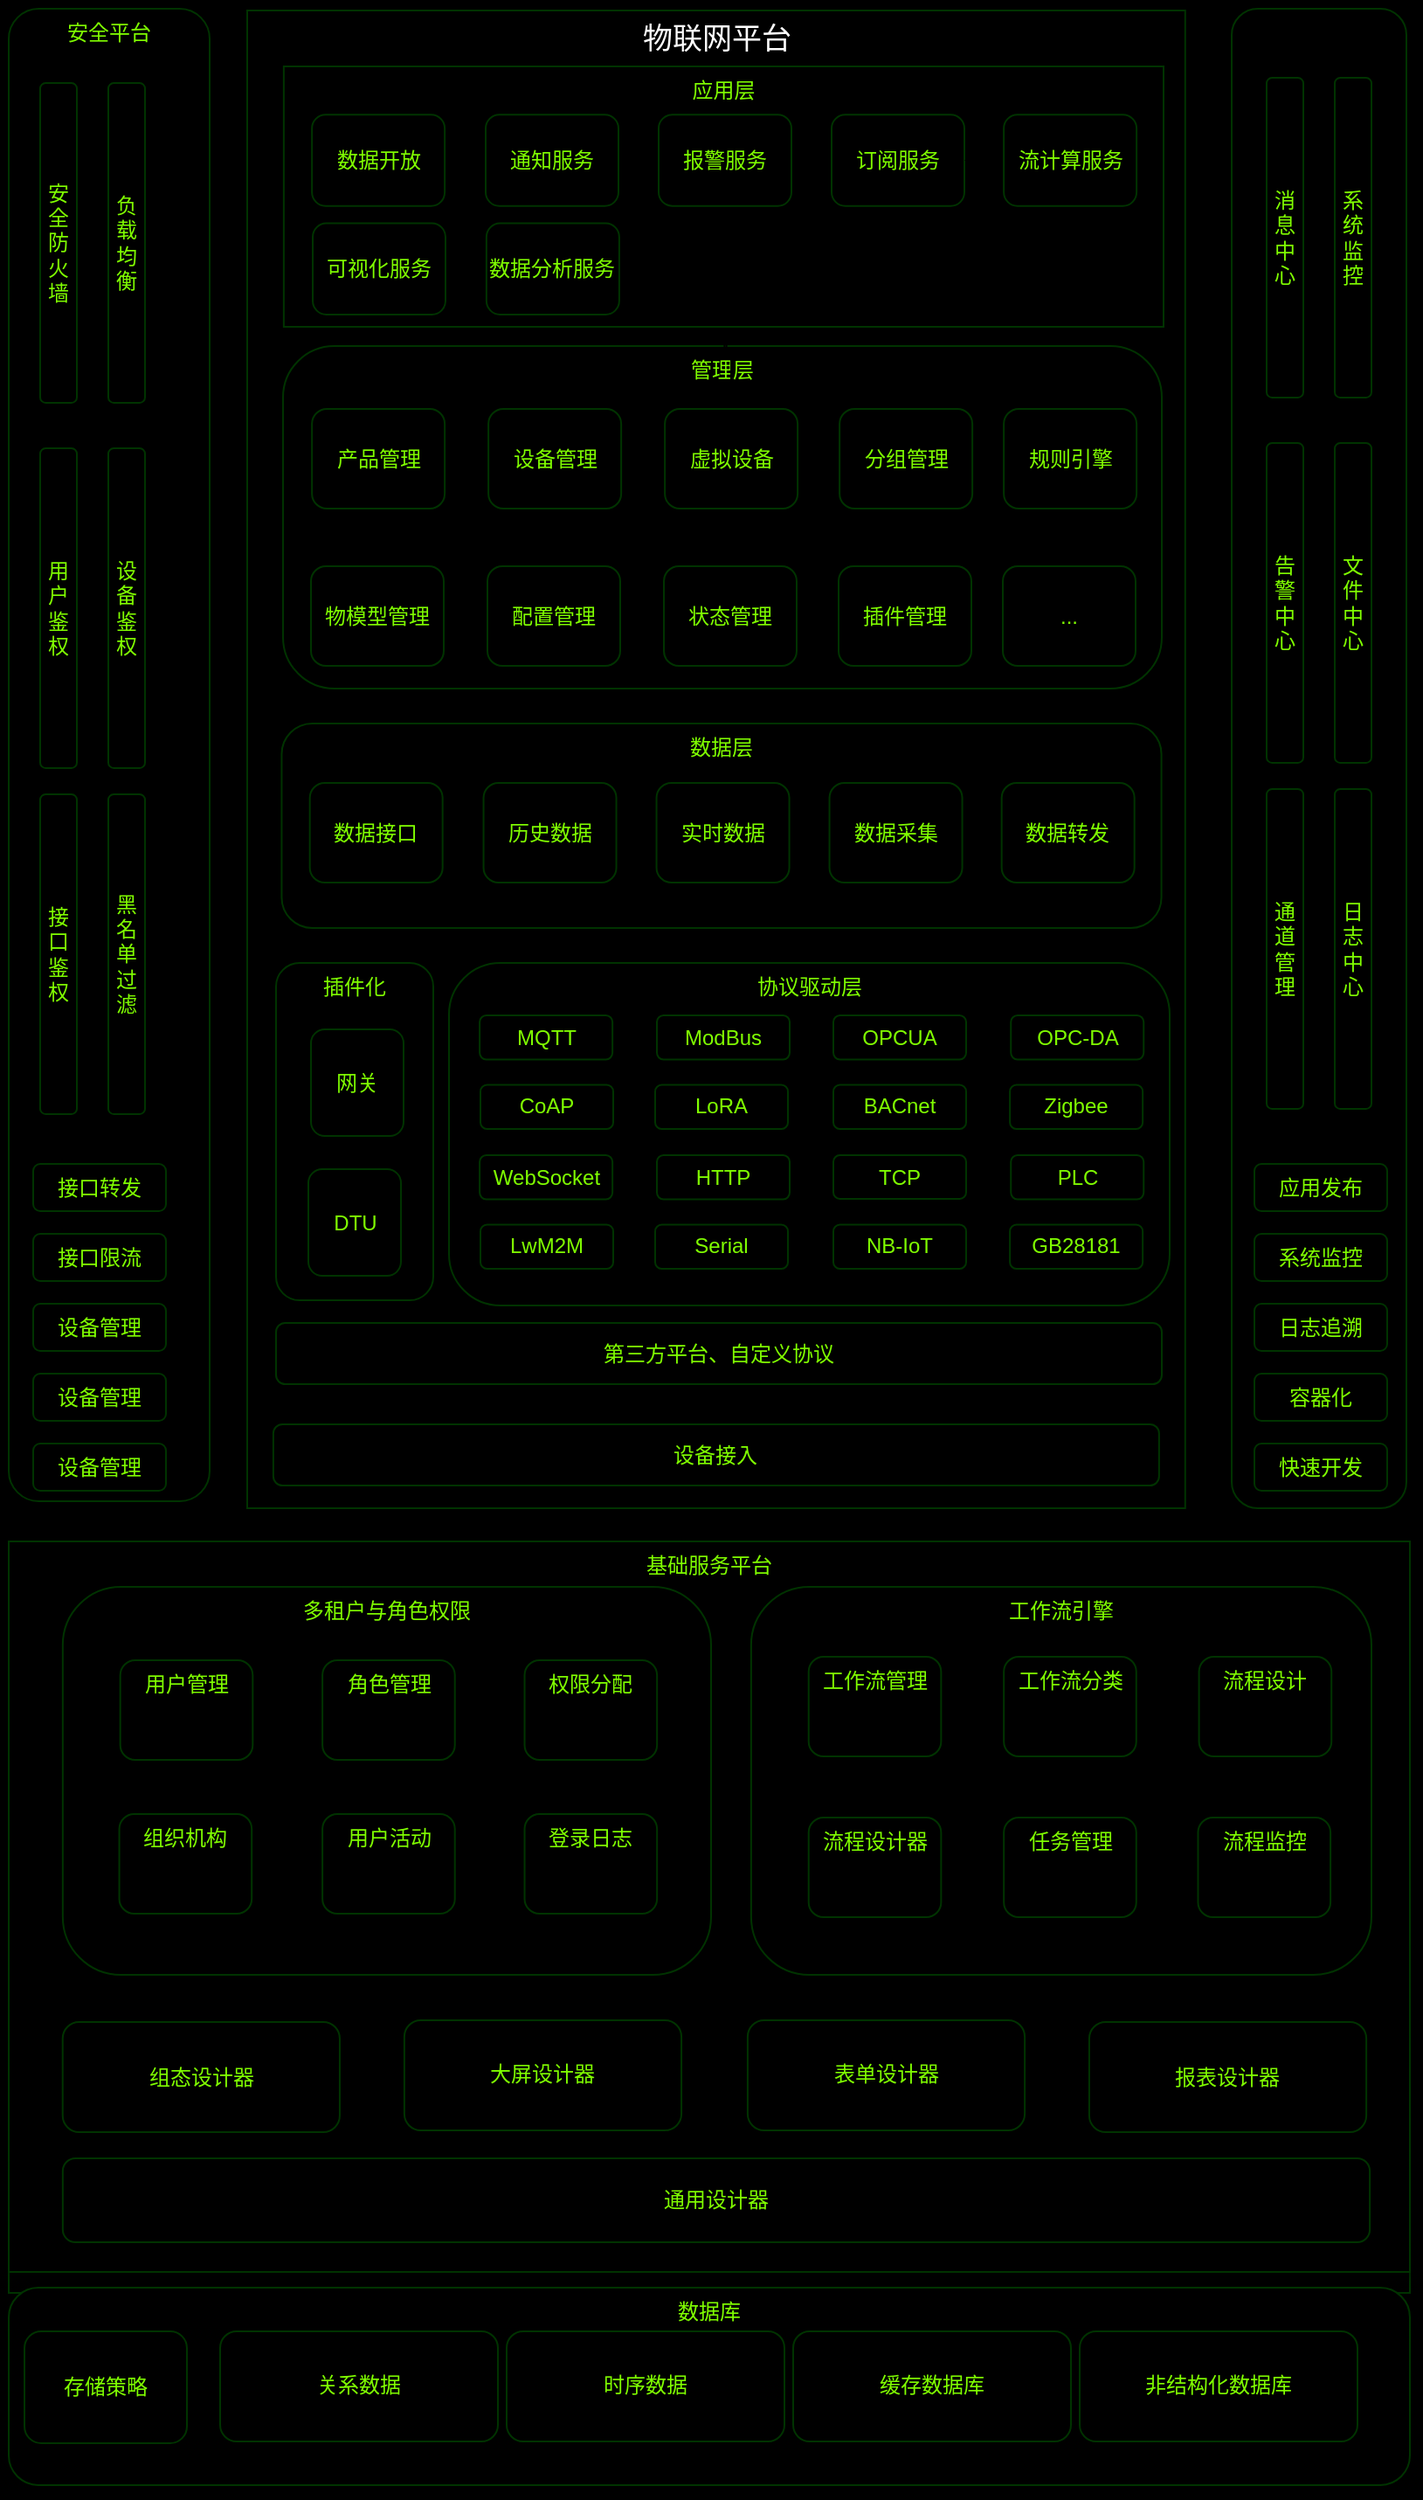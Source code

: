 <mxfile version="24.8.6">
  <diagram name="第 1 页" id="0zziN4BGS7wihgSaBpgH">
    <mxGraphModel dx="1436" dy="788" grid="0" gridSize="10" guides="1" tooltips="1" connect="1" arrows="1" fold="1" page="1" pageScale="1" pageWidth="827" pageHeight="1169" background="#000000" math="0" shadow="0">
      <root>
        <mxCell id="0" />
        <mxCell id="1" parent="0" />
        <mxCell id="mJdEeOhVX0D9DXQmDLdD-133" value="物联网平台" style="rounded=0;whiteSpace=wrap;html=1;fillColor=#000000;fontColor=#ffffff;strokeColor=#003300;glass=0;shadow=1;verticalAlign=top;align=center;fontSize=17;" vertex="1" parent="1">
          <mxGeometry x="148.5" y="8" width="536.89" height="857" as="geometry" />
        </mxCell>
        <mxCell id="mJdEeOhVX0D9DXQmDLdD-49" value="管理层" style="rounded=1;whiteSpace=wrap;html=1;fillColor=#000000;fontColor=#80FF00;strokeColor=#003300;glass=0;shadow=1;verticalAlign=top;align=center;fontFamily=Helvetica;fontSize=12;" vertex="1" parent="1">
          <mxGeometry x="169" y="200" width="503" height="196" as="geometry" />
        </mxCell>
        <mxCell id="mJdEeOhVX0D9DXQmDLdD-4" value="" style="rounded=1;whiteSpace=wrap;html=1;fillColor=#000000;strokeColor=#003300;fontColor=#ffffff;shadow=1;glass=0;align=center;verticalAlign=top;fontFamily=Helvetica;fontSize=12;" vertex="1" parent="1">
          <mxGeometry x="712" y="7" width="100" height="858" as="geometry" />
        </mxCell>
        <mxCell id="mJdEeOhVX0D9DXQmDLdD-7" value="安全平台" style="rounded=1;whiteSpace=wrap;html=1;fillColor=#000000;strokeColor=#003300;shadow=1;glass=0;align=center;verticalAlign=top;fontFamily=Helvetica;fontSize=12;fontColor=#80FF00;" vertex="1" parent="1">
          <mxGeometry x="12" y="7" width="115" height="854" as="geometry" />
        </mxCell>
        <mxCell id="mJdEeOhVX0D9DXQmDLdD-11" value="产品管理" style="rounded=1;whiteSpace=wrap;html=1;fillColor=#000000;fontColor=#80FF00;strokeColor=#003300;" vertex="1" parent="1">
          <mxGeometry x="185.56" y="236" width="76" height="57" as="geometry" />
        </mxCell>
        <mxCell id="mJdEeOhVX0D9DXQmDLdD-12" value="设备管理" style="rounded=1;whiteSpace=wrap;html=1;fillColor=#000000;fontColor=#80FF00;strokeColor=#003300;" vertex="1" parent="1">
          <mxGeometry x="286.56" y="236" width="76" height="57" as="geometry" />
        </mxCell>
        <mxCell id="mJdEeOhVX0D9DXQmDLdD-79" value="" style="edgeStyle=orthogonalEdgeStyle;rounded=0;orthogonalLoop=1;jettySize=auto;html=1;" edge="1" parent="1" source="mJdEeOhVX0D9DXQmDLdD-13">
          <mxGeometry relative="1" as="geometry">
            <mxPoint x="421.2" y="166" as="targetPoint" />
          </mxGeometry>
        </mxCell>
        <mxCell id="mJdEeOhVX0D9DXQmDLdD-121" value="" style="edgeStyle=orthogonalEdgeStyle;rounded=0;orthogonalLoop=1;jettySize=auto;html=1;" edge="1" parent="1" source="mJdEeOhVX0D9DXQmDLdD-13">
          <mxGeometry relative="1" as="geometry">
            <mxPoint x="422.4" y="174" as="targetPoint" />
          </mxGeometry>
        </mxCell>
        <mxCell id="mJdEeOhVX0D9DXQmDLdD-13" value="虚拟设备" style="rounded=1;whiteSpace=wrap;html=1;fillColor=#000000;fontColor=#80FF00;strokeColor=#003300;" vertex="1" parent="1">
          <mxGeometry x="387.56" y="236" width="76" height="57" as="geometry" />
        </mxCell>
        <mxCell id="mJdEeOhVX0D9DXQmDLdD-50" value="" style="edgeStyle=orthogonalEdgeStyle;rounded=0;orthogonalLoop=1;jettySize=auto;html=1;" edge="1" parent="1" source="mJdEeOhVX0D9DXQmDLdD-14" target="mJdEeOhVX0D9DXQmDLdD-24">
          <mxGeometry relative="1" as="geometry" />
        </mxCell>
        <mxCell id="mJdEeOhVX0D9DXQmDLdD-14" value="分组管理" style="rounded=1;whiteSpace=wrap;html=1;fillColor=#000000;fontColor=#80FF00;strokeColor=#003300;" vertex="1" parent="1">
          <mxGeometry x="487.56" y="236" width="76" height="57" as="geometry" />
        </mxCell>
        <mxCell id="mJdEeOhVX0D9DXQmDLdD-21" value="物模型管理" style="rounded=1;whiteSpace=wrap;html=1;fillColor=#000000;fontColor=#80FF00;strokeColor=#003300;" vertex="1" parent="1">
          <mxGeometry x="185" y="326" width="76" height="57" as="geometry" />
        </mxCell>
        <mxCell id="mJdEeOhVX0D9DXQmDLdD-22" value="配置管理" style="rounded=1;whiteSpace=wrap;html=1;fillColor=#000000;fontColor=#80FF00;strokeColor=#003300;" vertex="1" parent="1">
          <mxGeometry x="286" y="326" width="76" height="57" as="geometry" />
        </mxCell>
        <mxCell id="mJdEeOhVX0D9DXQmDLdD-23" value="状态管理" style="rounded=1;whiteSpace=wrap;html=1;fillColor=#000000;fontColor=#80FF00;strokeColor=#003300;" vertex="1" parent="1">
          <mxGeometry x="387" y="326" width="76" height="57" as="geometry" />
        </mxCell>
        <mxCell id="mJdEeOhVX0D9DXQmDLdD-24" value="插件管理" style="rounded=1;whiteSpace=wrap;html=1;fillColor=#000000;fontColor=#80FF00;strokeColor=#003300;" vertex="1" parent="1">
          <mxGeometry x="487" y="326" width="76" height="57" as="geometry" />
        </mxCell>
        <mxCell id="mJdEeOhVX0D9DXQmDLdD-51" value="规则引擎" style="rounded=1;whiteSpace=wrap;html=1;fillColor=#000000;fontColor=#80FF00;strokeColor=#003300;" vertex="1" parent="1">
          <mxGeometry x="581.56" y="236" width="76" height="57" as="geometry" />
        </mxCell>
        <mxCell id="mJdEeOhVX0D9DXQmDLdD-52" value="..." style="rounded=1;whiteSpace=wrap;html=1;fillColor=#000000;fontColor=#80FF00;strokeColor=#003300;" vertex="1" parent="1">
          <mxGeometry x="581" y="326" width="76" height="57" as="geometry" />
        </mxCell>
        <mxCell id="mJdEeOhVX0D9DXQmDLdD-53" value="协议驱动层" style="rounded=1;whiteSpace=wrap;html=1;fillColor=#000000;fontColor=#80FF00;strokeColor=#003300;glass=0;shadow=1;verticalAlign=top;align=center;fontFamily=Helvetica;fontSize=12;" vertex="1" parent="1">
          <mxGeometry x="264" y="553" width="412.5" height="196" as="geometry" />
        </mxCell>
        <mxCell id="mJdEeOhVX0D9DXQmDLdD-54" value="插件化" style="rounded=1;whiteSpace=wrap;html=1;fillColor=#000000;fontColor=#80FF00;strokeColor=#003300;verticalAlign=top;" vertex="1" parent="1">
          <mxGeometry x="165" y="553" width="90" height="193" as="geometry" />
        </mxCell>
        <mxCell id="mJdEeOhVX0D9DXQmDLdD-59" value="接口转发" style="rounded=1;whiteSpace=wrap;html=1;fillColor=#000000;fontColor=#80FF00;strokeColor=#003300;" vertex="1" parent="1">
          <mxGeometry x="26" y="668" width="76" height="27" as="geometry" />
        </mxCell>
        <mxCell id="mJdEeOhVX0D9DXQmDLdD-64" value="" style="group;rounded=0;strokeColor=#003300;align=center;verticalAlign=middle;fontFamily=Helvetica;fontSize=12;fontColor=#80FF00;fillColor=#000000;" vertex="1" connectable="0" parent="1">
          <mxGeometry x="12" y="884" width="802" height="430" as="geometry" />
        </mxCell>
        <mxCell id="mJdEeOhVX0D9DXQmDLdD-5" value="基础服务平台" style="rounded=0;whiteSpace=wrap;html=1;fillColor=#000000;strokeColor=#003300;fontColor=#80FF00;align=center;verticalAlign=top;labelBackgroundColor=none;fontFamily=Helvetica;shadow=1;glass=0;fontSize=12;" vertex="1" parent="mJdEeOhVX0D9DXQmDLdD-64">
          <mxGeometry width="802" height="418" as="geometry" />
        </mxCell>
        <mxCell id="mJdEeOhVX0D9DXQmDLdD-27" value="多租户与角色权限" style="rounded=1;whiteSpace=wrap;html=1;fillColor=#000000;fontColor=#80FF00;strokeColor=#003300;glass=0;shadow=1;verticalAlign=top;align=center;fontFamily=Helvetica;fontSize=12;" vertex="1" parent="mJdEeOhVX0D9DXQmDLdD-64">
          <mxGeometry x="30.923" y="26" width="371.075" height="222" as="geometry" />
        </mxCell>
        <mxCell id="mJdEeOhVX0D9DXQmDLdD-28" value="用户管理" style="rounded=1;whiteSpace=wrap;html=1;fillColor=#000000;fontColor=#80FF00;strokeColor=#003300;align=center;verticalAlign=top;fontFamily=Helvetica;fontSize=12;" vertex="1" parent="mJdEeOhVX0D9DXQmDLdD-64">
          <mxGeometry x="63.841" y="68" width="75.811" height="57" as="geometry" />
        </mxCell>
        <mxCell id="mJdEeOhVX0D9DXQmDLdD-29" value="角色管理" style="rounded=1;whiteSpace=wrap;html=1;fillColor=#000000;fontColor=#80FF00;strokeColor=#003300;align=center;verticalAlign=top;fontFamily=Helvetica;fontSize=12;" vertex="1" parent="mJdEeOhVX0D9DXQmDLdD-64">
          <mxGeometry x="179.552" y="68" width="75.811" height="57" as="geometry" />
        </mxCell>
        <mxCell id="mJdEeOhVX0D9DXQmDLdD-30" value="权限分配" style="rounded=1;whiteSpace=wrap;html=1;fillColor=#000000;fontColor=#80FF00;strokeColor=#003300;align=center;verticalAlign=top;fontFamily=Helvetica;fontSize=12;" vertex="1" parent="mJdEeOhVX0D9DXQmDLdD-64">
          <mxGeometry x="295.264" y="68" width="75.811" height="57" as="geometry" />
        </mxCell>
        <mxCell id="mJdEeOhVX0D9DXQmDLdD-31" value="组织机构" style="rounded=1;whiteSpace=wrap;html=1;fillColor=#000000;fontColor=#80FF00;strokeColor=#003300;align=center;verticalAlign=top;fontFamily=Helvetica;fontSize=12;" vertex="1" parent="mJdEeOhVX0D9DXQmDLdD-64">
          <mxGeometry x="63.282" y="156" width="75.811" height="57" as="geometry" />
        </mxCell>
        <mxCell id="mJdEeOhVX0D9DXQmDLdD-32" value="用户活动" style="rounded=1;whiteSpace=wrap;html=1;fillColor=#000000;fontColor=#80FF00;strokeColor=#003300;align=center;verticalAlign=top;fontFamily=Helvetica;fontSize=12;" vertex="1" parent="mJdEeOhVX0D9DXQmDLdD-64">
          <mxGeometry x="179.552" y="156" width="75.811" height="57" as="geometry" />
        </mxCell>
        <mxCell id="mJdEeOhVX0D9DXQmDLdD-33" value="登录日志" style="rounded=1;whiteSpace=wrap;html=1;fillColor=#000000;fontColor=#80FF00;strokeColor=#003300;align=center;verticalAlign=top;fontFamily=Helvetica;fontSize=12;" vertex="1" parent="mJdEeOhVX0D9DXQmDLdD-64">
          <mxGeometry x="295.264" y="156" width="75.811" height="57" as="geometry" />
        </mxCell>
        <mxCell id="mJdEeOhVX0D9DXQmDLdD-34" value="工作流引擎" style="rounded=1;whiteSpace=wrap;html=1;fillColor=#000000;fontColor=#80FF00;strokeColor=#003300;glass=0;shadow=1;verticalAlign=top;align=center;fontFamily=Helvetica;fontSize=12;" vertex="1" parent="mJdEeOhVX0D9DXQmDLdD-64">
          <mxGeometry x="424.94" y="26" width="355.055" height="222" as="geometry" />
        </mxCell>
        <mxCell id="mJdEeOhVX0D9DXQmDLdD-35" value="工作流管理" style="rounded=1;whiteSpace=wrap;html=1;fillColor=#000000;fontColor=#80FF00;strokeColor=#003300;align=center;verticalAlign=top;fontFamily=Helvetica;fontSize=12;" vertex="1" parent="mJdEeOhVX0D9DXQmDLdD-64">
          <mxGeometry x="457.858" y="66" width="75.811" height="57" as="geometry" />
        </mxCell>
        <mxCell id="mJdEeOhVX0D9DXQmDLdD-36" value="工作流分类" style="rounded=1;whiteSpace=wrap;html=1;fillColor=#000000;fontColor=#80FF00;strokeColor=#003300;align=center;verticalAlign=top;fontFamily=Helvetica;fontSize=12;" vertex="1" parent="mJdEeOhVX0D9DXQmDLdD-64">
          <mxGeometry x="569.58" y="66" width="75.811" height="57" as="geometry" />
        </mxCell>
        <mxCell id="mJdEeOhVX0D9DXQmDLdD-37" value="流程设计" style="rounded=1;whiteSpace=wrap;html=1;fillColor=#000000;fontColor=#80FF00;strokeColor=#003300;align=center;verticalAlign=top;fontFamily=Helvetica;fontSize=12;" vertex="1" parent="mJdEeOhVX0D9DXQmDLdD-64">
          <mxGeometry x="681.301" y="66" width="75.811" height="57" as="geometry" />
        </mxCell>
        <mxCell id="mJdEeOhVX0D9DXQmDLdD-38" value="流程设计器" style="rounded=1;whiteSpace=wrap;html=1;fillColor=#000000;fontColor=#80FF00;strokeColor=#003300;align=center;verticalAlign=top;fontFamily=Helvetica;fontSize=12;" vertex="1" parent="mJdEeOhVX0D9DXQmDLdD-64">
          <mxGeometry x="457.858" y="158" width="75.811" height="57" as="geometry" />
        </mxCell>
        <mxCell id="mJdEeOhVX0D9DXQmDLdD-39" value="任务管理" style="rounded=1;whiteSpace=wrap;html=1;fillColor=#000000;fontColor=#80FF00;strokeColor=#003300;align=center;verticalAlign=top;fontFamily=Helvetica;fontSize=12;" vertex="1" parent="mJdEeOhVX0D9DXQmDLdD-64">
          <mxGeometry x="569.58" y="158" width="75.811" height="57" as="geometry" />
        </mxCell>
        <mxCell id="mJdEeOhVX0D9DXQmDLdD-40" value="流程监控" style="rounded=1;whiteSpace=wrap;html=1;fillColor=#000000;fontColor=#80FF00;strokeColor=#003300;align=center;verticalAlign=top;fontFamily=Helvetica;fontSize=12;" vertex="1" parent="mJdEeOhVX0D9DXQmDLdD-64">
          <mxGeometry x="680.742" y="158" width="75.811" height="57" as="geometry" />
        </mxCell>
        <mxCell id="mJdEeOhVX0D9DXQmDLdD-41" value="通用设计器" style="rounded=1;whiteSpace=wrap;html=1;fillColor=#000000;fontColor=#80FF00;strokeColor=#003300;glass=0;shadow=1;verticalAlign=middle;align=center;fontFamily=Helvetica;fontSize=12;" vertex="1" parent="mJdEeOhVX0D9DXQmDLdD-64">
          <mxGeometry x="30.923" y="353" width="748.134" height="48" as="geometry" />
        </mxCell>
        <mxCell id="mJdEeOhVX0D9DXQmDLdD-42" value="组态设计器" style="rounded=1;whiteSpace=wrap;html=1;fillColor=#000000;fontColor=#80FF00;strokeColor=#003300;glass=0;shadow=1;verticalAlign=middle;align=center;fontFamily=Helvetica;fontSize=12;" vertex="1" parent="mJdEeOhVX0D9DXQmDLdD-64">
          <mxGeometry x="30.863" y="275.008" width="158.604" height="62.992" as="geometry" />
        </mxCell>
        <mxCell id="mJdEeOhVX0D9DXQmDLdD-43" value="大屏设计器" style="rounded=1;whiteSpace=wrap;html=1;fillColor=#000000;fontColor=#80FF00;strokeColor=#003300;glass=0;shadow=1;verticalAlign=middle;align=center;fontFamily=Helvetica;fontSize=12;" vertex="1" parent="mJdEeOhVX0D9DXQmDLdD-64">
          <mxGeometry x="226.435" y="274" width="158.604" height="62.992" as="geometry" />
        </mxCell>
        <mxCell id="mJdEeOhVX0D9DXQmDLdD-44" value="报表设计器" style="rounded=1;whiteSpace=wrap;html=1;fillColor=#000000;fontColor=#80FF00;strokeColor=#003300;glass=0;shadow=1;verticalAlign=middle;align=center;fontFamily=Helvetica;fontSize=12;" vertex="1" parent="mJdEeOhVX0D9DXQmDLdD-64">
          <mxGeometry x="618.458" y="275.008" width="158.604" height="62.992" as="geometry" />
        </mxCell>
        <mxCell id="mJdEeOhVX0D9DXQmDLdD-46" value="表单设计器" style="rounded=1;whiteSpace=wrap;html=1;fillColor=#000000;fontColor=#80FF00;strokeColor=#003300;glass=0;shadow=1;verticalAlign=middle;align=center;fontFamily=Helvetica;fontSize=12;" vertex="1" parent="mJdEeOhVX0D9DXQmDLdD-64">
          <mxGeometry x="422.945" y="274" width="158.604" height="62.992" as="geometry" />
        </mxCell>
        <mxCell id="mJdEeOhVX0D9DXQmDLdD-65" value="网关" style="rounded=1;whiteSpace=wrap;html=1;fillColor=#000000;fontColor=#80FF00;strokeColor=#003300;horizontal=1;" vertex="1" parent="1">
          <mxGeometry x="185" y="591" width="53" height="61" as="geometry" />
        </mxCell>
        <mxCell id="mJdEeOhVX0D9DXQmDLdD-67" value="消息中心" style="rounded=1;whiteSpace=wrap;html=1;fillColor=#000000;fontColor=#80FF00;strokeColor=#003300;horizontal=1;" vertex="1" parent="1">
          <mxGeometry x="732" y="46.5" width="21" height="183" as="geometry" />
        </mxCell>
        <mxCell id="mJdEeOhVX0D9DXQmDLdD-68" value="告警中心" style="rounded=1;whiteSpace=wrap;html=1;fillColor=#000000;fontColor=#80FF00;strokeColor=#003300;horizontal=1;" vertex="1" parent="1">
          <mxGeometry x="732" y="255.5" width="21" height="183" as="geometry" />
        </mxCell>
        <mxCell id="mJdEeOhVX0D9DXQmDLdD-69" value="通道管理" style="rounded=1;whiteSpace=wrap;html=1;fillColor=#000000;fontColor=#80FF00;strokeColor=#003300;horizontal=1;" vertex="1" parent="1">
          <mxGeometry x="732" y="453.5" width="21" height="183" as="geometry" />
        </mxCell>
        <mxCell id="mJdEeOhVX0D9DXQmDLdD-70" value="系统监控" style="rounded=1;whiteSpace=wrap;html=1;fillColor=#000000;fontColor=#80FF00;strokeColor=#003300;horizontal=1;" vertex="1" parent="1">
          <mxGeometry x="771" y="46.5" width="21" height="183" as="geometry" />
        </mxCell>
        <mxCell id="mJdEeOhVX0D9DXQmDLdD-71" value="文件中心" style="rounded=1;whiteSpace=wrap;html=1;fillColor=#000000;fontColor=#80FF00;strokeColor=#003300;horizontal=1;" vertex="1" parent="1">
          <mxGeometry x="771" y="255.5" width="21" height="183" as="geometry" />
        </mxCell>
        <mxCell id="mJdEeOhVX0D9DXQmDLdD-72" value="日志中心" style="rounded=1;whiteSpace=wrap;html=1;fillColor=#000000;fontColor=#80FF00;strokeColor=#003300;horizontal=1;" vertex="1" parent="1">
          <mxGeometry x="771" y="453.5" width="21" height="183" as="geometry" />
        </mxCell>
        <mxCell id="mJdEeOhVX0D9DXQmDLdD-73" value="安全防火墙" style="rounded=1;whiteSpace=wrap;html=1;fillColor=#000000;fontColor=#80FF00;strokeColor=#003300;horizontal=1;" vertex="1" parent="1">
          <mxGeometry x="30" y="49.5" width="21" height="183" as="geometry" />
        </mxCell>
        <mxCell id="mJdEeOhVX0D9DXQmDLdD-74" value="用户鉴权" style="rounded=1;whiteSpace=wrap;html=1;fillColor=#000000;fontColor=#80FF00;strokeColor=#003300;horizontal=1;" vertex="1" parent="1">
          <mxGeometry x="30" y="258.5" width="21" height="183" as="geometry" />
        </mxCell>
        <mxCell id="mJdEeOhVX0D9DXQmDLdD-75" value="接口鉴权" style="rounded=1;whiteSpace=wrap;html=1;fillColor=#000000;fontColor=#80FF00;strokeColor=#003300;horizontal=1;" vertex="1" parent="1">
          <mxGeometry x="30" y="456.5" width="21" height="183" as="geometry" />
        </mxCell>
        <mxCell id="mJdEeOhVX0D9DXQmDLdD-76" value="负载均衡" style="rounded=1;whiteSpace=wrap;html=1;fillColor=#000000;fontColor=#80FF00;strokeColor=#003300;horizontal=1;" vertex="1" parent="1">
          <mxGeometry x="69" y="49.5" width="21" height="183" as="geometry" />
        </mxCell>
        <mxCell id="mJdEeOhVX0D9DXQmDLdD-77" value="设备鉴权" style="rounded=1;whiteSpace=wrap;html=1;fillColor=#000000;fontColor=#80FF00;strokeColor=#003300;horizontal=1;" vertex="1" parent="1">
          <mxGeometry x="69" y="258.5" width="21" height="183" as="geometry" />
        </mxCell>
        <mxCell id="mJdEeOhVX0D9DXQmDLdD-78" value="黑名单过滤" style="rounded=1;whiteSpace=wrap;html=1;fillColor=#000000;fontColor=#80FF00;strokeColor=#003300;horizontal=1;" vertex="1" parent="1">
          <mxGeometry x="69" y="456.5" width="21" height="183" as="geometry" />
        </mxCell>
        <mxCell id="mJdEeOhVX0D9DXQmDLdD-87" value="第三方平台、自定义协议" style="rounded=1;whiteSpace=wrap;html=1;fillColor=#000000;fontColor=#80FF00;strokeColor=#003300;" vertex="1" parent="1">
          <mxGeometry x="165" y="759" width="507" height="35" as="geometry" />
        </mxCell>
        <mxCell id="mJdEeOhVX0D9DXQmDLdD-88" value="DTU" style="rounded=1;whiteSpace=wrap;html=1;fillColor=#000000;fontColor=#80FF00;strokeColor=#003300;horizontal=1;" vertex="1" parent="1">
          <mxGeometry x="183.5" y="671" width="53" height="61" as="geometry" />
        </mxCell>
        <mxCell id="mJdEeOhVX0D9DXQmDLdD-89" value="设备接入" style="rounded=1;whiteSpace=wrap;html=1;fillColor=#000000;fontColor=#80FF00;strokeColor=#003300;" vertex="1" parent="1">
          <mxGeometry x="163.44" y="817" width="507" height="35" as="geometry" />
        </mxCell>
        <mxCell id="mJdEeOhVX0D9DXQmDLdD-104" value="应用层" style="group;rounded=0;strokeColor=#003300;align=center;verticalAlign=top;fontFamily=Helvetica;fontSize=12;fontColor=#80FF00;fillColor=none;container=0;" vertex="1" connectable="0" parent="1">
          <mxGeometry x="169.44" y="40" width="503.56" height="149" as="geometry" />
        </mxCell>
        <mxCell id="mJdEeOhVX0D9DXQmDLdD-114" value="" style="group" vertex="1" connectable="0" parent="1">
          <mxGeometry x="12" y="1311" width="802" height="113" as="geometry" />
        </mxCell>
        <mxCell id="mJdEeOhVX0D9DXQmDLdD-80" value="数据库" style="rounded=1;whiteSpace=wrap;html=1;fillColor=#000000;fontColor=#80FF00;strokeColor=#003300;glass=0;shadow=1;verticalAlign=top;align=center;fontFamily=Helvetica;fontSize=12;" vertex="1" parent="mJdEeOhVX0D9DXQmDLdD-114">
          <mxGeometry width="802" height="113" as="geometry" />
        </mxCell>
        <mxCell id="mJdEeOhVX0D9DXQmDLdD-81" value="关系数据" style="rounded=1;whiteSpace=wrap;html=1;fillColor=#000000;fontColor=#80FF00;strokeColor=#003300;glass=0;shadow=1;verticalAlign=middle;align=center;fontFamily=Helvetica;fontSize=12;" vertex="1" parent="mJdEeOhVX0D9DXQmDLdD-114">
          <mxGeometry x="121" y="25" width="159" height="62.992" as="geometry" />
        </mxCell>
        <mxCell id="mJdEeOhVX0D9DXQmDLdD-82" value="时序数据" style="rounded=1;whiteSpace=wrap;html=1;fillColor=#000000;fontColor=#80FF00;strokeColor=#003300;glass=0;shadow=1;verticalAlign=middle;align=center;fontFamily=Helvetica;fontSize=12;" vertex="1" parent="mJdEeOhVX0D9DXQmDLdD-114">
          <mxGeometry x="285" y="25" width="159" height="62.992" as="geometry" />
        </mxCell>
        <mxCell id="mJdEeOhVX0D9DXQmDLdD-83" value="非结构化数据库" style="rounded=1;whiteSpace=wrap;html=1;fillColor=#000000;fontColor=#80FF00;strokeColor=#003300;glass=0;shadow=1;verticalAlign=middle;align=center;fontFamily=Helvetica;fontSize=12;" vertex="1" parent="mJdEeOhVX0D9DXQmDLdD-114">
          <mxGeometry x="613" y="25" width="159" height="62.992" as="geometry" />
        </mxCell>
        <mxCell id="mJdEeOhVX0D9DXQmDLdD-84" value="缓存数据库" style="rounded=1;whiteSpace=wrap;html=1;fillColor=#000000;fontColor=#80FF00;strokeColor=#003300;glass=0;shadow=1;verticalAlign=middle;align=center;fontFamily=Helvetica;fontSize=12;" vertex="1" parent="mJdEeOhVX0D9DXQmDLdD-114">
          <mxGeometry x="449" y="25" width="159" height="62.992" as="geometry" />
        </mxCell>
        <mxCell id="mJdEeOhVX0D9DXQmDLdD-86" value="存储策略" style="rounded=1;whiteSpace=wrap;html=1;fillColor=#000000;fontColor=#80FF00;strokeColor=#003300;horizontal=1;" vertex="1" parent="mJdEeOhVX0D9DXQmDLdD-114">
          <mxGeometry x="9" y="25" width="93" height="64" as="geometry" />
        </mxCell>
        <mxCell id="mJdEeOhVX0D9DXQmDLdD-123" value="接口限流" style="rounded=1;whiteSpace=wrap;html=1;fillColor=#000000;fontColor=#80FF00;strokeColor=#003300;" vertex="1" parent="1">
          <mxGeometry x="26" y="708" width="76" height="27" as="geometry" />
        </mxCell>
        <mxCell id="mJdEeOhVX0D9DXQmDLdD-124" value="设备管理" style="rounded=1;whiteSpace=wrap;html=1;fillColor=#000000;fontColor=#80FF00;strokeColor=#003300;" vertex="1" parent="1">
          <mxGeometry x="26" y="748" width="76" height="27" as="geometry" />
        </mxCell>
        <mxCell id="mJdEeOhVX0D9DXQmDLdD-125" value="设备管理" style="rounded=1;whiteSpace=wrap;html=1;fillColor=#000000;fontColor=#80FF00;strokeColor=#003300;" vertex="1" parent="1">
          <mxGeometry x="26" y="788" width="76" height="27" as="geometry" />
        </mxCell>
        <mxCell id="mJdEeOhVX0D9DXQmDLdD-126" value="设备管理" style="rounded=1;whiteSpace=wrap;html=1;fillColor=#000000;fontColor=#80FF00;strokeColor=#003300;" vertex="1" parent="1">
          <mxGeometry x="26" y="828" width="76" height="27" as="geometry" />
        </mxCell>
        <mxCell id="mJdEeOhVX0D9DXQmDLdD-127" value="应用发布" style="rounded=1;whiteSpace=wrap;html=1;fillColor=#000000;fontColor=#80FF00;strokeColor=#003300;" vertex="1" parent="1">
          <mxGeometry x="725" y="668" width="76" height="27" as="geometry" />
        </mxCell>
        <mxCell id="mJdEeOhVX0D9DXQmDLdD-128" value="系统监控" style="rounded=1;whiteSpace=wrap;html=1;fillColor=#000000;fontColor=#80FF00;strokeColor=#003300;" vertex="1" parent="1">
          <mxGeometry x="725" y="708" width="76" height="27" as="geometry" />
        </mxCell>
        <mxCell id="mJdEeOhVX0D9DXQmDLdD-129" value="日志追溯" style="rounded=1;whiteSpace=wrap;html=1;fillColor=#000000;fontColor=#80FF00;strokeColor=#003300;" vertex="1" parent="1">
          <mxGeometry x="725" y="748" width="76" height="27" as="geometry" />
        </mxCell>
        <mxCell id="mJdEeOhVX0D9DXQmDLdD-130" value="容器化" style="rounded=1;whiteSpace=wrap;html=1;fillColor=#000000;fontColor=#80FF00;strokeColor=#003300;" vertex="1" parent="1">
          <mxGeometry x="725" y="788" width="76" height="27" as="geometry" />
        </mxCell>
        <mxCell id="mJdEeOhVX0D9DXQmDLdD-131" value="快速开发" style="rounded=1;whiteSpace=wrap;html=1;fillColor=#000000;fontColor=#80FF00;strokeColor=#003300;" vertex="1" parent="1">
          <mxGeometry x="725" y="828" width="76" height="27" as="geometry" />
        </mxCell>
        <mxCell id="mJdEeOhVX0D9DXQmDLdD-92" value="数据开放" style="rounded=1;whiteSpace=wrap;html=1;fillColor=#000000;fontColor=#80FF00;strokeColor=#003300;align=center;verticalAlign=middle;fontFamily=Helvetica;fontSize=12;" vertex="1" parent="1">
          <mxGeometry x="185.56" y="67.648" width="76" height="52.216" as="geometry" />
        </mxCell>
        <mxCell id="mJdEeOhVX0D9DXQmDLdD-93" value="通知服务" style="rounded=1;whiteSpace=wrap;html=1;fillColor=#000000;fontColor=#80FF00;strokeColor=#003300;align=center;verticalAlign=middle;fontFamily=Helvetica;fontSize=12;" vertex="1" parent="1">
          <mxGeometry x="285" y="67.648" width="76" height="52.216" as="geometry" />
        </mxCell>
        <mxCell id="mJdEeOhVX0D9DXQmDLdD-94" value="报警服务" style="rounded=1;whiteSpace=wrap;html=1;fillColor=#000000;fontColor=#80FF00;strokeColor=#003300;align=center;verticalAlign=middle;fontFamily=Helvetica;fontSize=12;" vertex="1" parent="1">
          <mxGeometry x="384" y="67.648" width="76" height="52.216" as="geometry" />
        </mxCell>
        <mxCell id="mJdEeOhVX0D9DXQmDLdD-95" value="订阅服务" style="rounded=1;whiteSpace=wrap;html=1;fillColor=#000000;fontColor=#80FF00;strokeColor=#003300;align=center;verticalAlign=middle;fontFamily=Helvetica;fontSize=12;" vertex="1" parent="1">
          <mxGeometry x="483" y="67.648" width="76" height="52.216" as="geometry" />
        </mxCell>
        <mxCell id="mJdEeOhVX0D9DXQmDLdD-115" value="" style="edgeStyle=orthogonalEdgeStyle;rounded=0;orthogonalLoop=1;jettySize=auto;html=1;" edge="1" parent="1" source="mJdEeOhVX0D9DXQmDLdD-96" target="mJdEeOhVX0D9DXQmDLdD-95">
          <mxGeometry relative="1" as="geometry" />
        </mxCell>
        <mxCell id="mJdEeOhVX0D9DXQmDLdD-96" value="流计算服务" style="rounded=1;whiteSpace=wrap;html=1;fillColor=#000000;fontColor=#80FF00;strokeColor=#003300;align=center;verticalAlign=middle;fontFamily=Helvetica;fontSize=12;" vertex="1" parent="1">
          <mxGeometry x="581.56" y="67.648" width="76" height="52.216" as="geometry" />
        </mxCell>
        <mxCell id="mJdEeOhVX0D9DXQmDLdD-116" value="可视化服务" style="rounded=1;whiteSpace=wrap;html=1;fillColor=#000000;fontColor=#80FF00;strokeColor=#003300;align=center;verticalAlign=middle;fontFamily=Helvetica;fontSize=12;" vertex="1" parent="1">
          <mxGeometry x="186" y="129.784" width="76" height="52.216" as="geometry" />
        </mxCell>
        <mxCell id="mJdEeOhVX0D9DXQmDLdD-117" value="数据分析服务" style="rounded=1;whiteSpace=wrap;html=1;fillColor=#000000;fontColor=#80FF00;strokeColor=#003300;align=center;verticalAlign=middle;fontFamily=Helvetica;fontSize=12;" vertex="1" parent="1">
          <mxGeometry x="285.44" y="129.784" width="76" height="52.216" as="geometry" />
        </mxCell>
        <mxCell id="mJdEeOhVX0D9DXQmDLdD-106" value="数据层" style="rounded=1;whiteSpace=wrap;html=1;fillColor=#000000;strokeColor=#003300;fontColor=#80FF00;verticalAlign=top;align=center;shadow=1;glass=0;fontFamily=Helvetica;fontSize=12;" vertex="1" parent="1">
          <mxGeometry x="168.22" y="416" width="503.56" height="117" as="geometry" />
        </mxCell>
        <mxCell id="mJdEeOhVX0D9DXQmDLdD-107" value="数据接口" style="rounded=1;whiteSpace=wrap;html=1;fillColor=#000000;fontColor=#80FF00;strokeColor=#003300;align=center;verticalAlign=middle;fontFamily=Helvetica;fontSize=12;" vertex="1" parent="1">
          <mxGeometry x="184.34" y="450" width="76" height="57" as="geometry" />
        </mxCell>
        <mxCell id="mJdEeOhVX0D9DXQmDLdD-108" value="历史数据" style="rounded=1;whiteSpace=wrap;html=1;fillColor=#000000;fontColor=#80FF00;strokeColor=#003300;align=center;verticalAlign=middle;fontFamily=Helvetica;fontSize=12;" vertex="1" parent="1">
          <mxGeometry x="283.78" y="450" width="76" height="57" as="geometry" />
        </mxCell>
        <mxCell id="mJdEeOhVX0D9DXQmDLdD-109" value="实时数据" style="rounded=1;whiteSpace=wrap;html=1;fillColor=#000000;fontColor=#80FF00;strokeColor=#003300;align=center;verticalAlign=middle;fontFamily=Helvetica;fontSize=12;" vertex="1" parent="1">
          <mxGeometry x="382.78" y="450" width="76" height="57" as="geometry" />
        </mxCell>
        <mxCell id="mJdEeOhVX0D9DXQmDLdD-110" value="数据采集" style="rounded=1;whiteSpace=wrap;html=1;fillColor=#000000;fontColor=#80FF00;strokeColor=#003300;align=center;verticalAlign=middle;fontFamily=Helvetica;fontSize=12;" vertex="1" parent="1">
          <mxGeometry x="481.78" y="450" width="76" height="57" as="geometry" />
        </mxCell>
        <mxCell id="mJdEeOhVX0D9DXQmDLdD-111" value="数据转发" style="rounded=1;whiteSpace=wrap;html=1;fillColor=#000000;fontColor=#80FF00;strokeColor=#003300;align=center;verticalAlign=middle;fontFamily=Helvetica;fontSize=12;" vertex="1" parent="1">
          <mxGeometry x="580.34" y="450" width="76" height="57" as="geometry" />
        </mxCell>
        <mxCell id="mJdEeOhVX0D9DXQmDLdD-137" value="" style="group" vertex="1" connectable="0" parent="1">
          <mxGeometry x="281.56" y="583" width="380.06" height="65" as="geometry" />
        </mxCell>
        <mxCell id="mJdEeOhVX0D9DXQmDLdD-55" value="MQTT" style="rounded=1;whiteSpace=wrap;html=1;fillColor=#000000;fontColor=#80FF00;strokeColor=#003300;" vertex="1" parent="mJdEeOhVX0D9DXQmDLdD-137">
          <mxGeometry width="76.0" height="25.204" as="geometry" />
        </mxCell>
        <mxCell id="mJdEeOhVX0D9DXQmDLdD-56" value="ModBus" style="rounded=1;whiteSpace=wrap;html=1;fillColor=#000000;fontColor=#80FF00;strokeColor=#003300;" vertex="1" parent="mJdEeOhVX0D9DXQmDLdD-137">
          <mxGeometry x="101.44" width="76.0" height="25.204" as="geometry" />
        </mxCell>
        <mxCell id="mJdEeOhVX0D9DXQmDLdD-57" value="OPCUA" style="rounded=1;whiteSpace=wrap;html=1;fillColor=#000000;fontColor=#80FF00;strokeColor=#003300;" vertex="1" parent="mJdEeOhVX0D9DXQmDLdD-137">
          <mxGeometry x="202.44" width="76.0" height="25.204" as="geometry" />
        </mxCell>
        <mxCell id="mJdEeOhVX0D9DXQmDLdD-60" value="LoRA" style="rounded=1;whiteSpace=wrap;html=1;fillColor=#000000;fontColor=#80FF00;strokeColor=#003300;" vertex="1" parent="mJdEeOhVX0D9DXQmDLdD-137">
          <mxGeometry x="100.44" y="39.796" width="76.0" height="25.204" as="geometry" />
        </mxCell>
        <mxCell id="mJdEeOhVX0D9DXQmDLdD-61" value="BACnet" style="rounded=1;whiteSpace=wrap;html=1;fillColor=#000000;fontColor=#80FF00;strokeColor=#003300;" vertex="1" parent="mJdEeOhVX0D9DXQmDLdD-137">
          <mxGeometry x="202.44" y="39.796" width="76.0" height="25.204" as="geometry" />
        </mxCell>
        <mxCell id="mJdEeOhVX0D9DXQmDLdD-62" value="OPC-DA" style="rounded=1;whiteSpace=wrap;html=1;fillColor=#000000;fontColor=#80FF00;strokeColor=#003300;" vertex="1" parent="mJdEeOhVX0D9DXQmDLdD-137">
          <mxGeometry x="304.06" width="76.0" height="25.204" as="geometry" />
        </mxCell>
        <mxCell id="mJdEeOhVX0D9DXQmDLdD-63" value="Zigbee" style="rounded=1;whiteSpace=wrap;html=1;fillColor=#000000;fontColor=#80FF00;strokeColor=#003300;" vertex="1" parent="mJdEeOhVX0D9DXQmDLdD-137">
          <mxGeometry x="303.5" y="39.796" width="76.0" height="25.204" as="geometry" />
        </mxCell>
        <mxCell id="mJdEeOhVX0D9DXQmDLdD-136" value="CoAP" style="rounded=1;whiteSpace=wrap;html=1;fillColor=#000000;fontColor=#80FF00;strokeColor=#003300;" vertex="1" parent="mJdEeOhVX0D9DXQmDLdD-137">
          <mxGeometry x="0.44" y="39.796" width="76.0" height="25.204" as="geometry" />
        </mxCell>
        <mxCell id="mJdEeOhVX0D9DXQmDLdD-138" value="" style="group" vertex="1" connectable="0" parent="1">
          <mxGeometry x="281.56" y="663" width="380.06" height="65" as="geometry" />
        </mxCell>
        <mxCell id="mJdEeOhVX0D9DXQmDLdD-139" value="WebSocket" style="rounded=1;whiteSpace=wrap;html=1;fillColor=#000000;fontColor=#80FF00;strokeColor=#003300;" vertex="1" parent="mJdEeOhVX0D9DXQmDLdD-138">
          <mxGeometry width="76.0" height="25.204" as="geometry" />
        </mxCell>
        <mxCell id="mJdEeOhVX0D9DXQmDLdD-140" value="HTTP" style="rounded=1;whiteSpace=wrap;html=1;fillColor=#000000;fontColor=#80FF00;strokeColor=#003300;" vertex="1" parent="mJdEeOhVX0D9DXQmDLdD-138">
          <mxGeometry x="101.44" width="76.0" height="25.204" as="geometry" />
        </mxCell>
        <mxCell id="mJdEeOhVX0D9DXQmDLdD-141" value="TCP" style="rounded=1;whiteSpace=wrap;html=1;fillColor=#000000;fontColor=#80FF00;strokeColor=#003300;" vertex="1" parent="mJdEeOhVX0D9DXQmDLdD-138">
          <mxGeometry x="202.44" width="76" height="25" as="geometry" />
        </mxCell>
        <mxCell id="mJdEeOhVX0D9DXQmDLdD-142" value="Serial" style="rounded=1;whiteSpace=wrap;html=1;fillColor=#000000;fontColor=#80FF00;strokeColor=#003300;" vertex="1" parent="mJdEeOhVX0D9DXQmDLdD-138">
          <mxGeometry x="100.44" y="39.796" width="76.0" height="25.204" as="geometry" />
        </mxCell>
        <mxCell id="mJdEeOhVX0D9DXQmDLdD-143" value="NB-IoT" style="rounded=1;whiteSpace=wrap;html=1;fillColor=#000000;fontColor=#80FF00;strokeColor=#003300;" vertex="1" parent="mJdEeOhVX0D9DXQmDLdD-138">
          <mxGeometry x="202.44" y="39.796" width="76.0" height="25.204" as="geometry" />
        </mxCell>
        <mxCell id="mJdEeOhVX0D9DXQmDLdD-144" value="PLC" style="rounded=1;whiteSpace=wrap;html=1;fillColor=#000000;fontColor=#80FF00;strokeColor=#003300;" vertex="1" parent="mJdEeOhVX0D9DXQmDLdD-138">
          <mxGeometry x="304.06" width="76.0" height="25.204" as="geometry" />
        </mxCell>
        <mxCell id="mJdEeOhVX0D9DXQmDLdD-145" value="GB28181" style="rounded=1;whiteSpace=wrap;html=1;fillColor=#000000;fontColor=#80FF00;strokeColor=#003300;" vertex="1" parent="mJdEeOhVX0D9DXQmDLdD-138">
          <mxGeometry x="303.5" y="39.796" width="76.0" height="25.204" as="geometry" />
        </mxCell>
        <mxCell id="mJdEeOhVX0D9DXQmDLdD-146" value="LwM2M" style="rounded=1;whiteSpace=wrap;html=1;fillColor=#000000;fontColor=#80FF00;strokeColor=#003300;" vertex="1" parent="mJdEeOhVX0D9DXQmDLdD-138">
          <mxGeometry x="0.44" y="39.796" width="76.0" height="25.204" as="geometry" />
        </mxCell>
      </root>
    </mxGraphModel>
  </diagram>
</mxfile>
